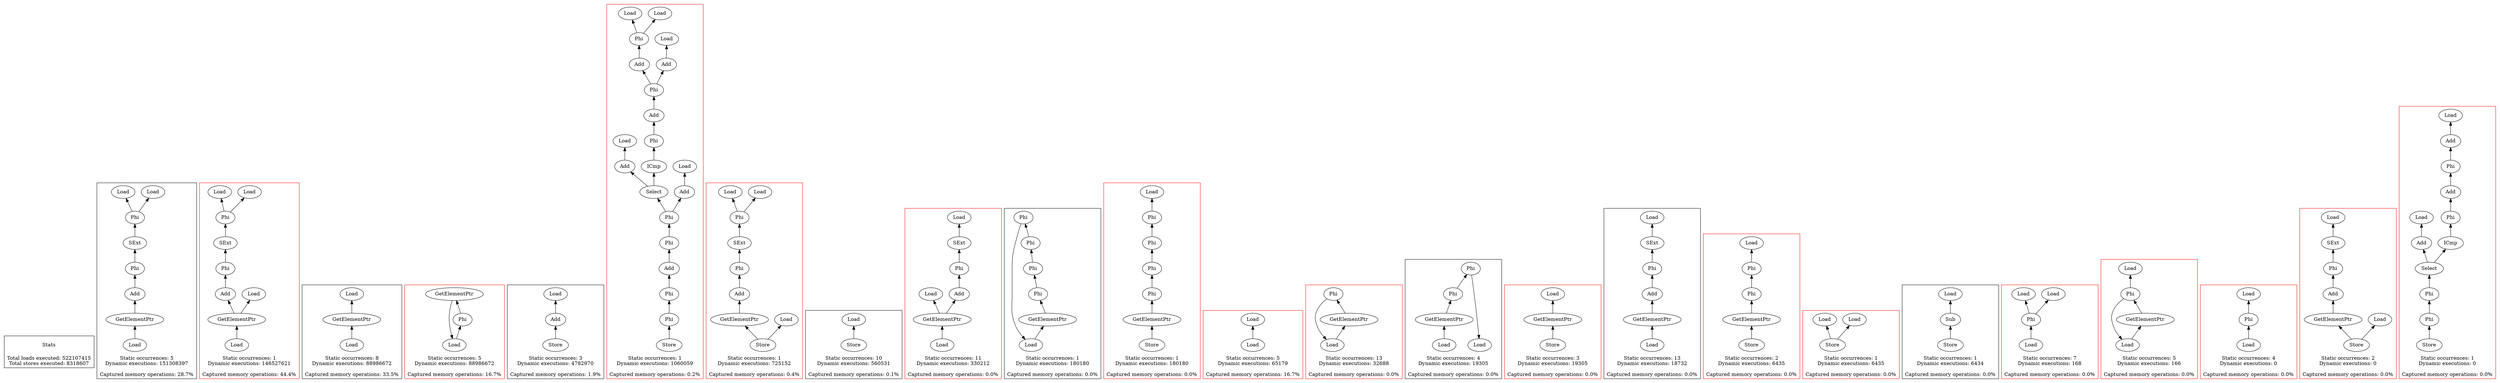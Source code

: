 strict digraph {
rankdir=BT
subgraph {
Stats [shape=plaintext]
cluster=true
label="Total loads executed: 522107415\nTotal stores executed: 8318607"
}
subgraph {
"0_366" [label="Phi"]
"0_360" [label="Load"]
"0_366" -> "0_360"
"0_401" [label="Add"]
"0_400" [label="Phi"]
"0_401" -> "0_400"
"0_402" [label="GetElementPtr"]
"0_402" -> "0_401"
{
rank=min
comment=<Ids: 403, 405, 419, 421, 464>
"0_403" [label="Load"]
}
"0_403" -> "0_402"
"0_370" [label="SExt"]
"0_400" -> "0_370"
"0_523" [label="Load"]
"0_366" -> "0_523"
"0_370" -> "0_366"
cluster=true
label="Static occurrences: 5\nDynamic executions: 151308397\n\nCaptured memory operations: 28.7%"
}
subgraph {
"1_460" [label="Add"]
"1_457" [label="Phi"]
"1_460" -> "1_457"
"1_461" [label="GetElementPtr"]
"1_455" [label="Load"]
"1_461" -> "1_455"
"1_366" [label="Phi"]
"1_360" [label="Load"]
"1_366" -> "1_360"
{
rank=min
comment=<Ids: 462>
"1_462" [label="Load"]
}
"1_462" -> "1_461"
"1_461" -> "1_460"
"1_523" [label="Load"]
"1_366" -> "1_523"
"1_370" [label="SExt"]
"1_457" -> "1_370"
"1_370" -> "1_366"
cluster=true
label="Static occurrences: 1\nDynamic executions: 146527621\n\nCaptured memory operations: 44.4%"
color=red
}
subgraph {
"2_131" [label="GetElementPtr"]
"2_130" [label="Load"]
"2_131" -> "2_130"
{
rank=min
comment=<Ids: 132, 207, 238, 268, 455, 810, 874, 1035>
"2_132" [label="Load"]
}
"2_132" -> "2_131"
cluster=true
label="Static occurrences: 8\nDynamic executions: 88986672\n\nCaptured memory operations: 33.5%"
}
subgraph {
"3_129" [label="Phi"]
"3_148" [label="GetElementPtr"]
"3_129" -> "3_148"
{
rank=min
comment=<Ids: 130, 453, 808, 872, 1033>
"3_130" [label="Load"]
}
"3_148" -> "3_130"
"3_130" -> "3_129"
cluster=true
label="Static occurrences: 5\nDynamic executions: 88986672\n\nCaptured memory operations: 16.7%"
color=red
}
subgraph {
{
rank=min
comment=<Ids: 33, 559, 578>
"4_33" [label="Store"]
}
"4_32" [label="Add"]
"4_33" -> "4_32"
"4_25" [label="Load"]
"4_32" -> "4_25"
cluster=true
label="Static occurrences: 3\nDynamic executions: 4782970\n\nCaptured memory operations: 1.9%"
}
subgraph {
"5_518" [label="Phi"]
"5_516" [label="Add"]
"5_518" -> "5_516"
"5_519" [label="Phi"]
"5_515" [label="Select"]
"5_519" -> "5_515"
"5_514" [label="Add"]
"5_515" -> "5_514"
"5_366" [label="Phi"]
"5_360" [label="Load"]
"5_366" -> "5_360"
"5_373" [label="ICmp"]
"5_369" [label="Phi"]
"5_373" -> "5_369"
"5_359" [label="Phi"]
"5_528" [label="Add"]
"5_359" -> "5_528"
"5_485" [label="Add"]
"5_519" -> "5_485"
"5_368" [label="Phi"]
"5_368" -> "5_359"
"5_526" [label="Phi"]
"5_528" -> "5_526"
{
rank=min
comment=<Ids: 394>
"5_394" [label="Store"]
}
"5_394" -> "5_368"
"5_526" -> "5_519"
"5_483" [label="Add"]
"5_482" [label="Load"]
"5_483" -> "5_482"
"5_516" -> "5_366"
"5_522" [label="Add"]
"5_369" -> "5_522"
"5_515" -> "5_373"
"5_518" -> "5_483"
"5_523" [label="Load"]
"5_366" -> "5_523"
"5_522" -> "5_518"
"5_513" [label="Load"]
"5_514" -> "5_513"
"5_484" [label="Load"]
"5_485" -> "5_484"
cluster=true
label="Static occurrences: 1\nDynamic executions: 1060059\n\nCaptured memory operations: 0.2%"
color=red
}
subgraph {
{
rank=min
comment=<Ids: 408>
"6_408" [label="Store"]
}
"6_402" [label="GetElementPtr"]
"6_408" -> "6_402"
"6_405" [label="Load"]
"6_408" -> "6_405"
"6_366" [label="Phi"]
"6_360" [label="Load"]
"6_366" -> "6_360"
"6_401" [label="Add"]
"6_400" [label="Phi"]
"6_401" -> "6_400"
"6_402" -> "6_401"
"6_370" [label="SExt"]
"6_400" -> "6_370"
"6_523" [label="Load"]
"6_366" -> "6_523"
"6_370" -> "6_366"
cluster=true
label="Static occurrences: 1\nDynamic executions: 725152\n\nCaptured memory operations: 0.4%"
color=red
}
subgraph {
{
rank=min
comment=<Ids: 340, 388, 474, 667, 673, 726, 793, 952, 982, 988>
"7_340" [label="Store"]
}
"7_327" [label="Load"]
"7_340" -> "7_327"
cluster=true
label="Static occurrences: 10\nDynamic executions: 560531\n\nCaptured memory operations: 0.1%"
}
subgraph {
"8_138" [label="GetElementPtr"]
"8_132" [label="Load"]
"8_138" -> "8_132"
"8_134" [label="Phi"]
"8_127" [label="SExt"]
"8_134" -> "8_127"
"8_137" [label="Add"]
"8_137" -> "8_134"
"8_138" -> "8_137"
{
rank=min
comment=<Ids: 139, 309, 501, 817, 819, 881, 883, 925, 1008, 1042, 1044>
"8_139" [label="Load"]
}
"8_139" -> "8_138"
"8_126" [label="Load"]
"8_127" -> "8_126"
cluster=true
label="Static occurrences: 11\nDynamic executions: 330212\n\nCaptured memory operations: 0.0%"
color=red
}
subgraph {
"9_367" [label="Phi"]
"9_358" [label="Phi"]
"9_367" -> "9_358"
"9_520" [label="Phi"]
{
rank=min
comment=<Ids: 448>
"9_448" [label="Load"]
}
"9_520" -> "9_448"
"9_527" [label="Phi"]
"9_527" -> "9_520"
"9_430" [label="GetElementPtr"]
"9_430" -> "9_367"
"9_448" -> "9_430"
"9_358" -> "9_527"
cluster=true
label="Static occurrences: 1\nDynamic executions: 180180\n\nCaptured memory operations: 0.0%"
}
subgraph {
"10_367" [label="Phi"]
"10_358" [label="Phi"]
"10_367" -> "10_358"
"10_520" [label="Phi"]
"10_448" [label="Load"]
"10_520" -> "10_448"
"10_527" [label="Phi"]
"10_527" -> "10_520"
{
rank=min
comment=<Ids: 431>
"10_431" [label="Store"]
}
"10_430" [label="GetElementPtr"]
"10_431" -> "10_430"
"10_430" -> "10_367"
"10_358" -> "10_527"
cluster=true
label="Static occurrences: 1\nDynamic executions: 180180\n\nCaptured memory operations: 0.0%"
color=red
}
subgraph {
{
rank=min
comment=<Ids: 150, 473, 828, 892, 1053>
"11_150" [label="Load"]
}
"11_130" [label="Load"]
"11_150" -> "11_130"
cluster=true
label="Static occurrences: 5\nDynamic executions: 65179\n\nCaptured memory operations: 16.7%"
color=red
}
subgraph {
"12_197" [label="Phi"]
{
rank=min
comment=<Ids: 222, 231, 255, 287, 802, 854, 858, 918, 936, 939, 1001, 1019, 1022>
"12_222" [label="Load"]
}
"12_197" -> "12_222"
"12_221" [label="GetElementPtr"]
"12_222" -> "12_221"
"12_221" -> "12_197"
cluster=true
label="Static occurrences: 13\nDynamic executions: 32688\n\nCaptured memory operations: 0.0%"
color=red
}
subgraph {
"13_610" [label="GetElementPtr"]
"13_562" [label="Phi"]
"13_610" -> "13_562"
"13_678" [label="Phi"]
{
rank=min
comment=<Ids: 632, 636, 643, 775>
"13_643" [label="Load"]
}
"13_678" -> "13_643"
{
rank=min
comment=<Ids: 632, 636, 643, 775>
"13_632" [label="Load"]
}
"13_632" -> "13_610"
"13_562" -> "13_678"
cluster=true
label="Static occurrences: 4\nDynamic executions: 19305\n\nCaptured memory operations: 0.0%"
}
subgraph {
"14_633" [label="GetElementPtr"]
"14_632" [label="Load"]
"14_633" -> "14_632"
{
rank=min
comment=<Ids: 634, 638, 642>
"14_634" [label="Store"]
}
"14_634" -> "14_633"
cluster=true
label="Static occurrences: 3\nDynamic executions: 19305\n\nCaptured memory operations: 0.0%"
color=red
}
subgraph {
"15_51" [label="GetElementPtr"]
"15_50" [label="Add"]
"15_51" -> "15_50"
"15_49" [label="Phi"]
"15_47" [label="SExt"]
"15_49" -> "15_47"
"15_50" -> "15_49"
"15_44" [label="Load"]
"15_47" -> "15_44"
{
rank=min
comment=<Ids: 52, 54, 71, 73, 141, 311, 503, 740, 742, 755, 757, 927, 1010>
"15_52" [label="Load"]
}
"15_52" -> "15_51"
cluster=true
label="Static occurrences: 13\nDynamic executions: 18732\n\nCaptured memory operations: 0.0%"
}
subgraph {
"16_610" [label="GetElementPtr"]
"16_562" [label="Phi"]
"16_610" -> "16_562"
"16_678" [label="Phi"]
"16_643" [label="Load"]
"16_678" -> "16_643"
{
rank=min
comment=<Ids: 611, 767>
"16_611" [label="Store"]
}
"16_611" -> "16_610"
"16_562" -> "16_678"
cluster=true
label="Static occurrences: 2\nDynamic executions: 6435\n\nCaptured memory operations: 0.0%"
color=red
}
subgraph {
{
rank=min
comment=<Ids: 640>
"17_640" [label="Store"]
}
"17_636" [label="Load"]
"17_640" -> "17_636"
"17_639" [label="Load"]
"17_640" -> "17_639"
cluster=true
label="Static occurrences: 1\nDynamic executions: 6435\n\nCaptured memory operations: 0.0%"
color=red
}
subgraph {
"18_537" [label="Sub"]
"18_536" [label="Load"]
"18_537" -> "18_536"
{
rank=min
comment=<Ids: 538>
"18_538" [label="Store"]
}
"18_538" -> "18_537"
cluster=true
label="Static occurrences: 1\nDynamic executions: 6434\n\nCaptured memory operations: 0.0%"
}
subgraph {
"19_258" [label="Phi"]
"19_283" [label="Load"]
"19_258" -> "19_283"
"19_255" [label="Load"]
"19_258" -> "19_255"
{
rank=min
comment=<Ids: 259, 302, 494, 869, 895, 1030, 1056>
"19_259" [label="Load"]
}
"19_259" -> "19_258"
cluster=true
label="Static occurrences: 7\nDynamic executions: 168\n\nCaptured memory operations: 0.0%"
color=red
}
subgraph {
"20_258" [label="Phi"]
{
rank=min
comment=<Ids: 283, 298, 490, 866, 1027>
"20_283" [label="Load"]
}
"20_258" -> "20_283"
"20_282" [label="GetElementPtr"]
"20_283" -> "20_282"
"20_255" [label="Load"]
"20_258" -> "20_255"
"20_282" -> "20_258"
cluster=true
label="Static occurrences: 5\nDynamic executions: 166\n\nCaptured memory operations: 0.0%"
color=red
}
subgraph {
"21_197" [label="Phi"]
"21_222" [label="Load"]
"21_197" -> "21_222"
{
rank=min
comment=<Ids: 198, 251, 805, 831>
"21_198" [label="Load"]
}
"21_198" -> "21_197"
cluster=true
label="Static occurrences: 4\nDynamic executions: 0\n\nCaptured memory operations: 0.0%"
color=red
}
subgraph {
"22_51" [label="GetElementPtr"]
"22_50" [label="Add"]
"22_51" -> "22_50"
"22_49" [label="Phi"]
"22_47" [label="SExt"]
"22_49" -> "22_47"
"22_50" -> "22_49"
"22_44" [label="Load"]
"22_47" -> "22_44"
{
rank=min
comment=<Ids: 57, 745>
"22_57" [label="Store"]
}
"22_57" -> "22_51"
"22_54" [label="Load"]
"22_57" -> "22_54"
cluster=true
label="Static occurrences: 2\nDynamic executions: 0\n\nCaptured memory operations: 0.0%"
color=red
}
subgraph {
{
rank=min
comment=<Ids: 732>
"23_732" [label="Store"]
}
"23_710" [label="Phi"]
"23_732" -> "23_710"
"23_783" [label="Add"]
"23_779" [label="Phi"]
"23_783" -> "23_779"
"23_697" [label="Add"]
"23_691" [label="Load"]
"23_697" -> "23_691"
"23_779" -> "23_697"
"23_777" [label="Select"]
"23_696" [label="Add"]
"23_777" -> "23_696"
"23_780" [label="Phi"]
"23_780" -> "23_777"
"23_713" [label="ICmp"]
"23_777" -> "23_713"
"23_711" [label="Phi"]
"23_713" -> "23_711"
"23_710" -> "23_780"
"23_711" -> "23_783"
"23_688" [label="Load"]
"23_696" -> "23_688"
cluster=true
label="Static occurrences: 1\nDynamic executions: 0\n\nCaptured memory operations: 0.0%"
color=red
}
}

